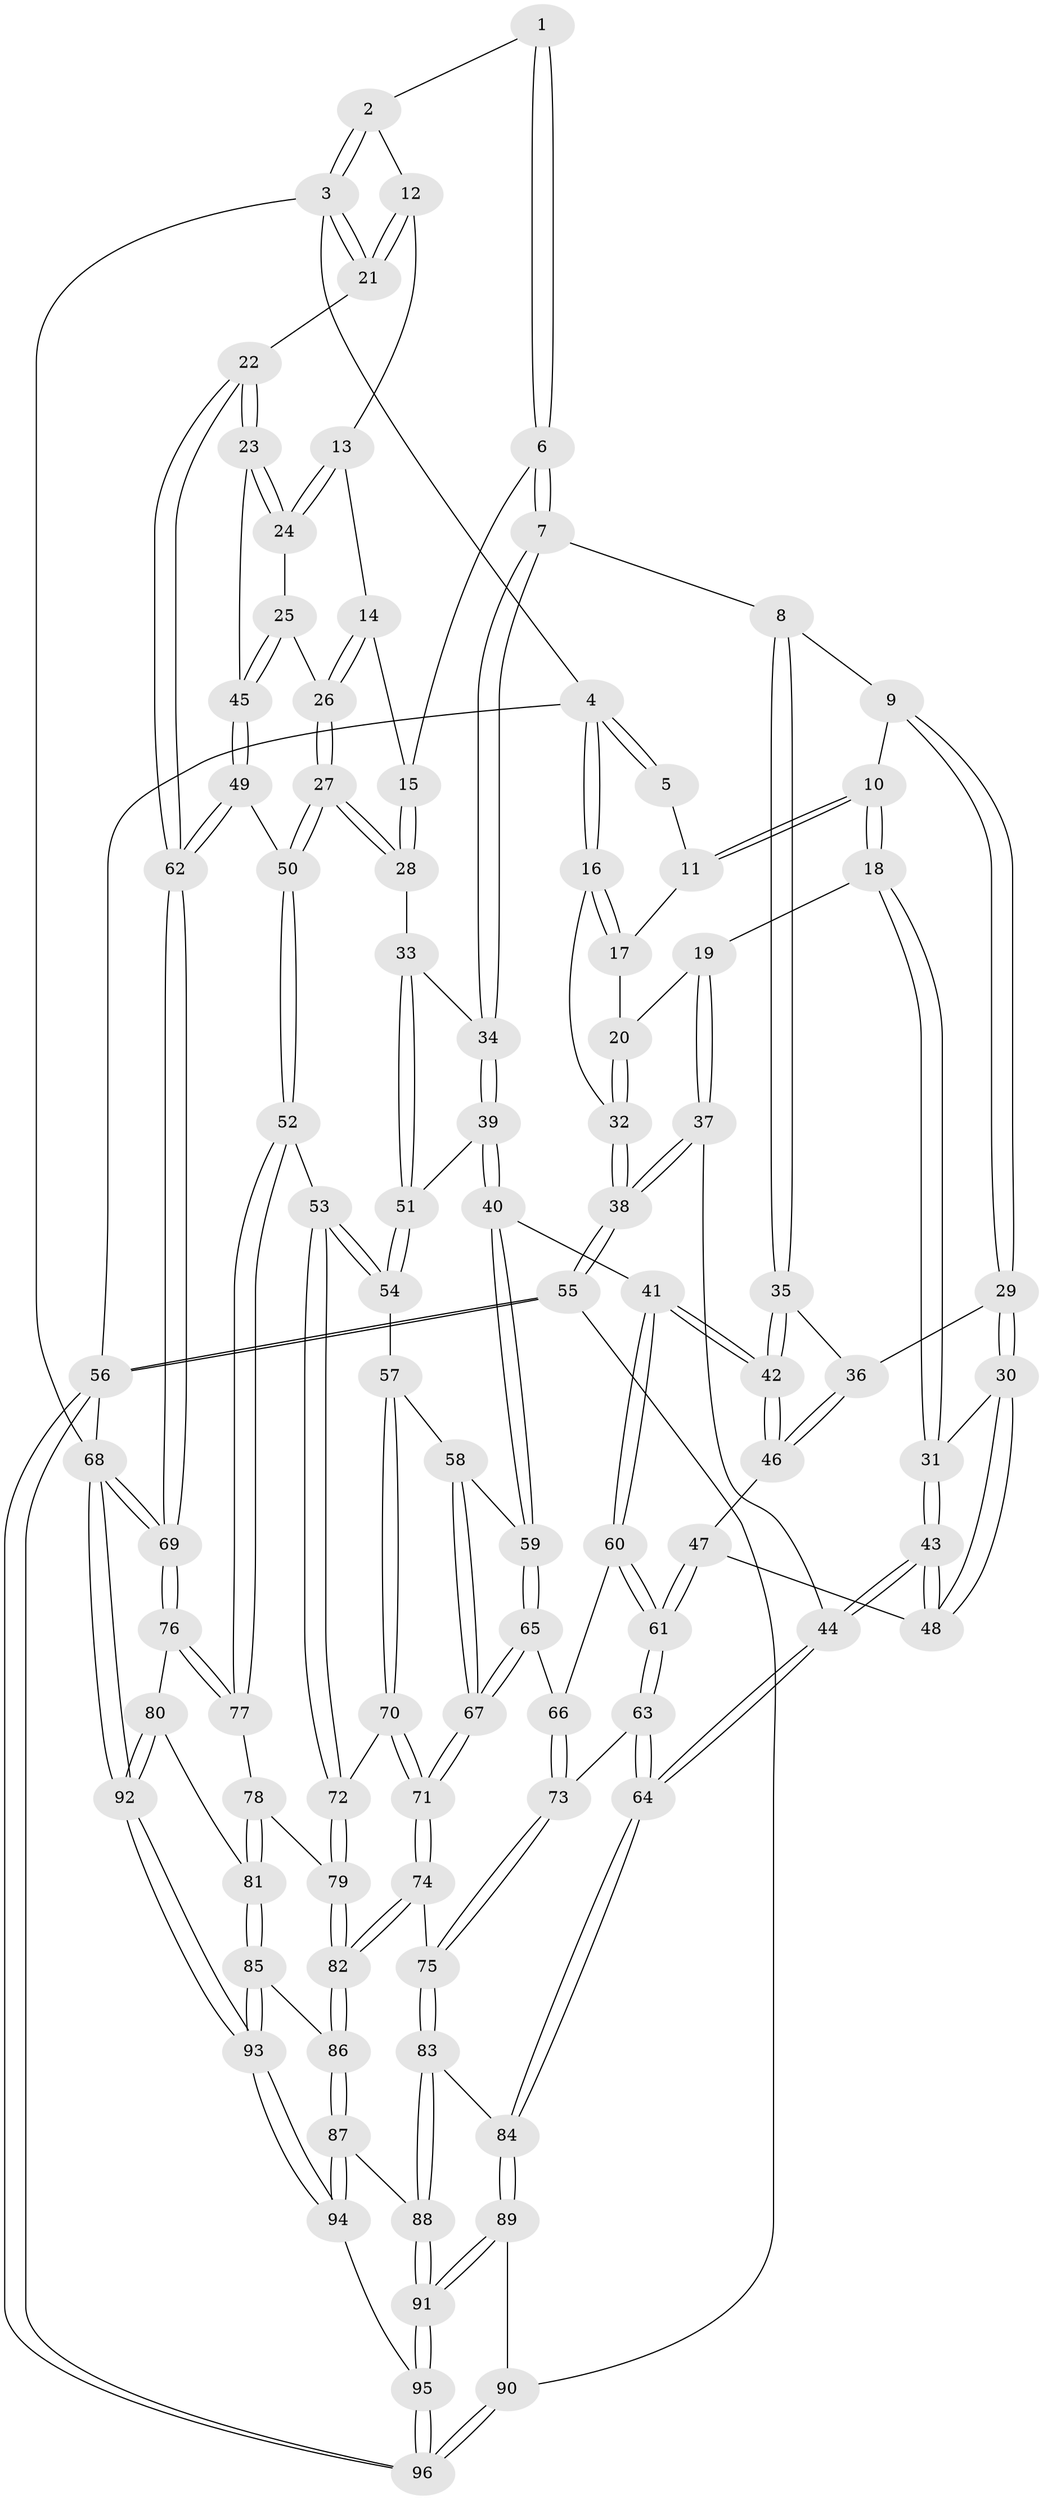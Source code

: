 // Generated by graph-tools (version 1.1) at 2025/17/03/09/25 04:17:16]
// undirected, 96 vertices, 237 edges
graph export_dot {
graph [start="1"]
  node [color=gray90,style=filled];
  1 [pos="+0.47804239262952974+0"];
  2 [pos="+0.8645128518302035+0"];
  3 [pos="+1+0"];
  4 [pos="+0+0"];
  5 [pos="+0.260381431478423+0"];
  6 [pos="+0.5278226017490548+0.21338488434673708"];
  7 [pos="+0.5149311256988267+0.22556512201757523"];
  8 [pos="+0.3815013931340283+0.25279037888559264"];
  9 [pos="+0.3620115634703265+0.24456536212716354"];
  10 [pos="+0.3180013320821154+0.2236336222667206"];
  11 [pos="+0.2303968597124785+0.05129488175246398"];
  12 [pos="+0.7762288150294719+0.1652263675027885"];
  13 [pos="+0.7686322208938798+0.1744393328308686"];
  14 [pos="+0.7188081168538546+0.19890865582962544"];
  15 [pos="+0.641846841057907+0.21617112351740933"];
  16 [pos="+0+0.0028433944551897253"];
  17 [pos="+0.11749931670579956+0.1405863393612624"];
  18 [pos="+0.16247284426405112+0.3047381655619707"];
  19 [pos="+0.11244127083394531+0.29079254557155493"];
  20 [pos="+0.10853048396886758+0.2861147046724747"];
  21 [pos="+1+0.2919135257291715"];
  22 [pos="+1+0.3097283806043024"];
  23 [pos="+1+0.3757780153538223"];
  24 [pos="+0.8413991947010853+0.3142392450704836"];
  25 [pos="+0.8222275560551224+0.3707944981035097"];
  26 [pos="+0.7467662754769319+0.38415553693570054"];
  27 [pos="+0.7138855254643719+0.4349844439066829"];
  28 [pos="+0.6800716276997985+0.42466816306920263"];
  29 [pos="+0.2341056603870517+0.38700395628573403"];
  30 [pos="+0.21917888282767908+0.38788028488492926"];
  31 [pos="+0.17275144694751085+0.3289059525771152"];
  32 [pos="+0+0.1826850074508993"];
  33 [pos="+0.6402202047933451+0.43424903279915994"];
  34 [pos="+0.5162452439718207+0.2357452447811697"];
  35 [pos="+0.36340894882357017+0.3336981889217971"];
  36 [pos="+0.2907592463619615+0.39150531836738084"];
  37 [pos="+0+0.6281818446175526"];
  38 [pos="+0+0.6317836908436604"];
  39 [pos="+0.5092257128453812+0.48517814353221206"];
  40 [pos="+0.4591432004782762+0.5116726171857804"];
  41 [pos="+0.4197063459384817+0.5172437037753366"];
  42 [pos="+0.39972616084057555+0.5033255840295737"];
  43 [pos="+0.09323056141197476+0.5983190892695417"];
  44 [pos="+0.03677029680442309+0.6468452610058143"];
  45 [pos="+0.8727056740881941+0.49715451092401686"];
  46 [pos="+0.29671410961969075+0.4972187255125599"];
  47 [pos="+0.23998285784637927+0.5140785330586843"];
  48 [pos="+0.21361886771109417+0.517764507753076"];
  49 [pos="+0.8499100486936192+0.5328895837241698"];
  50 [pos="+0.7990661341857637+0.5616149484097747"];
  51 [pos="+0.5620054808010163+0.49616961111202623"];
  52 [pos="+0.7814214143340166+0.5919685272599972"];
  53 [pos="+0.7238797755205824+0.5962857842609722"];
  54 [pos="+0.6093820779483997+0.5525674837388146"];
  55 [pos="+0+0.7488776145721516"];
  56 [pos="+0+1"];
  57 [pos="+0.5698914257153666+0.6277529895574361"];
  58 [pos="+0.5299560387671104+0.6143970169424982"];
  59 [pos="+0.5025084522969625+0.6015301592431188"];
  60 [pos="+0.3859752755382349+0.6191579690648968"];
  61 [pos="+0.35729405708638673+0.6554183534410281"];
  62 [pos="+1+0.7460648996671441"];
  63 [pos="+0.3302928885025396+0.7033297292535322"];
  64 [pos="+0.19679963476083034+0.7781374389560294"];
  65 [pos="+0.4934032507770432+0.6660257794492358"];
  66 [pos="+0.4573694393482953+0.6562860629705173"];
  67 [pos="+0.5194332181503148+0.7028554590165333"];
  68 [pos="+1+1"];
  69 [pos="+1+0.7870660017463563"];
  70 [pos="+0.577949522249953+0.7076052142949298"];
  71 [pos="+0.545053529461096+0.7425903885828213"];
  72 [pos="+0.6123126962301806+0.6966223985932086"];
  73 [pos="+0.435355597995311+0.7438194667419087"];
  74 [pos="+0.5289953849746244+0.790006079701394"];
  75 [pos="+0.5279526313256905+0.7908956907395623"];
  76 [pos="+1+0.8115682084009269"];
  77 [pos="+0.7870589377601265+0.616260506183366"];
  78 [pos="+0.7603137599741441+0.7067326071985606"];
  79 [pos="+0.7222470376716723+0.7633252277903882"];
  80 [pos="+0.9250127694447193+0.8521963669772709"];
  81 [pos="+0.8948512509859141+0.8614467112231856"];
  82 [pos="+0.7076255043373201+0.8315175570938173"];
  83 [pos="+0.51474719999133+0.8258301075217486"];
  84 [pos="+0.19960337053372512+0.7875245480474548"];
  85 [pos="+0.8695552877375029+0.8749302081993093"];
  86 [pos="+0.7389425065936918+0.8878315600133077"];
  87 [pos="+0.7244411374409073+0.914924165851692"];
  88 [pos="+0.4936626527735066+0.9208656757907195"];
  89 [pos="+0.20325391168160004+0.8049348754766805"];
  90 [pos="+0.10268812471061967+0.9645118867471765"];
  91 [pos="+0.4125113319456187+1"];
  92 [pos="+0.9524085237519703+1"];
  93 [pos="+0.8237381883788548+1"];
  94 [pos="+0.682734380501482+1"];
  95 [pos="+0.42508770706505633+1"];
  96 [pos="+0+1"];
  1 -- 2;
  1 -- 6;
  1 -- 6;
  2 -- 3;
  2 -- 3;
  2 -- 12;
  3 -- 4;
  3 -- 21;
  3 -- 21;
  3 -- 68;
  4 -- 5;
  4 -- 5;
  4 -- 16;
  4 -- 16;
  4 -- 56;
  5 -- 11;
  6 -- 7;
  6 -- 7;
  6 -- 15;
  7 -- 8;
  7 -- 34;
  7 -- 34;
  8 -- 9;
  8 -- 35;
  8 -- 35;
  9 -- 10;
  9 -- 29;
  9 -- 29;
  10 -- 11;
  10 -- 11;
  10 -- 18;
  10 -- 18;
  11 -- 17;
  12 -- 13;
  12 -- 21;
  12 -- 21;
  13 -- 14;
  13 -- 24;
  13 -- 24;
  14 -- 15;
  14 -- 26;
  14 -- 26;
  15 -- 28;
  15 -- 28;
  16 -- 17;
  16 -- 17;
  16 -- 32;
  17 -- 20;
  18 -- 19;
  18 -- 31;
  18 -- 31;
  19 -- 20;
  19 -- 37;
  19 -- 37;
  20 -- 32;
  20 -- 32;
  21 -- 22;
  22 -- 23;
  22 -- 23;
  22 -- 62;
  22 -- 62;
  23 -- 24;
  23 -- 24;
  23 -- 45;
  24 -- 25;
  25 -- 26;
  25 -- 45;
  25 -- 45;
  26 -- 27;
  26 -- 27;
  27 -- 28;
  27 -- 28;
  27 -- 50;
  27 -- 50;
  28 -- 33;
  29 -- 30;
  29 -- 30;
  29 -- 36;
  30 -- 31;
  30 -- 48;
  30 -- 48;
  31 -- 43;
  31 -- 43;
  32 -- 38;
  32 -- 38;
  33 -- 34;
  33 -- 51;
  33 -- 51;
  34 -- 39;
  34 -- 39;
  35 -- 36;
  35 -- 42;
  35 -- 42;
  36 -- 46;
  36 -- 46;
  37 -- 38;
  37 -- 38;
  37 -- 44;
  38 -- 55;
  38 -- 55;
  39 -- 40;
  39 -- 40;
  39 -- 51;
  40 -- 41;
  40 -- 59;
  40 -- 59;
  41 -- 42;
  41 -- 42;
  41 -- 60;
  41 -- 60;
  42 -- 46;
  42 -- 46;
  43 -- 44;
  43 -- 44;
  43 -- 48;
  43 -- 48;
  44 -- 64;
  44 -- 64;
  45 -- 49;
  45 -- 49;
  46 -- 47;
  47 -- 48;
  47 -- 61;
  47 -- 61;
  49 -- 50;
  49 -- 62;
  49 -- 62;
  50 -- 52;
  50 -- 52;
  51 -- 54;
  51 -- 54;
  52 -- 53;
  52 -- 77;
  52 -- 77;
  53 -- 54;
  53 -- 54;
  53 -- 72;
  53 -- 72;
  54 -- 57;
  55 -- 56;
  55 -- 56;
  55 -- 90;
  56 -- 96;
  56 -- 96;
  56 -- 68;
  57 -- 58;
  57 -- 70;
  57 -- 70;
  58 -- 59;
  58 -- 67;
  58 -- 67;
  59 -- 65;
  59 -- 65;
  60 -- 61;
  60 -- 61;
  60 -- 66;
  61 -- 63;
  61 -- 63;
  62 -- 69;
  62 -- 69;
  63 -- 64;
  63 -- 64;
  63 -- 73;
  64 -- 84;
  64 -- 84;
  65 -- 66;
  65 -- 67;
  65 -- 67;
  66 -- 73;
  66 -- 73;
  67 -- 71;
  67 -- 71;
  68 -- 69;
  68 -- 69;
  68 -- 92;
  68 -- 92;
  69 -- 76;
  69 -- 76;
  70 -- 71;
  70 -- 71;
  70 -- 72;
  71 -- 74;
  71 -- 74;
  72 -- 79;
  72 -- 79;
  73 -- 75;
  73 -- 75;
  74 -- 75;
  74 -- 82;
  74 -- 82;
  75 -- 83;
  75 -- 83;
  76 -- 77;
  76 -- 77;
  76 -- 80;
  77 -- 78;
  78 -- 79;
  78 -- 81;
  78 -- 81;
  79 -- 82;
  79 -- 82;
  80 -- 81;
  80 -- 92;
  80 -- 92;
  81 -- 85;
  81 -- 85;
  82 -- 86;
  82 -- 86;
  83 -- 84;
  83 -- 88;
  83 -- 88;
  84 -- 89;
  84 -- 89;
  85 -- 86;
  85 -- 93;
  85 -- 93;
  86 -- 87;
  86 -- 87;
  87 -- 88;
  87 -- 94;
  87 -- 94;
  88 -- 91;
  88 -- 91;
  89 -- 90;
  89 -- 91;
  89 -- 91;
  90 -- 96;
  90 -- 96;
  91 -- 95;
  91 -- 95;
  92 -- 93;
  92 -- 93;
  93 -- 94;
  93 -- 94;
  94 -- 95;
  95 -- 96;
  95 -- 96;
}
